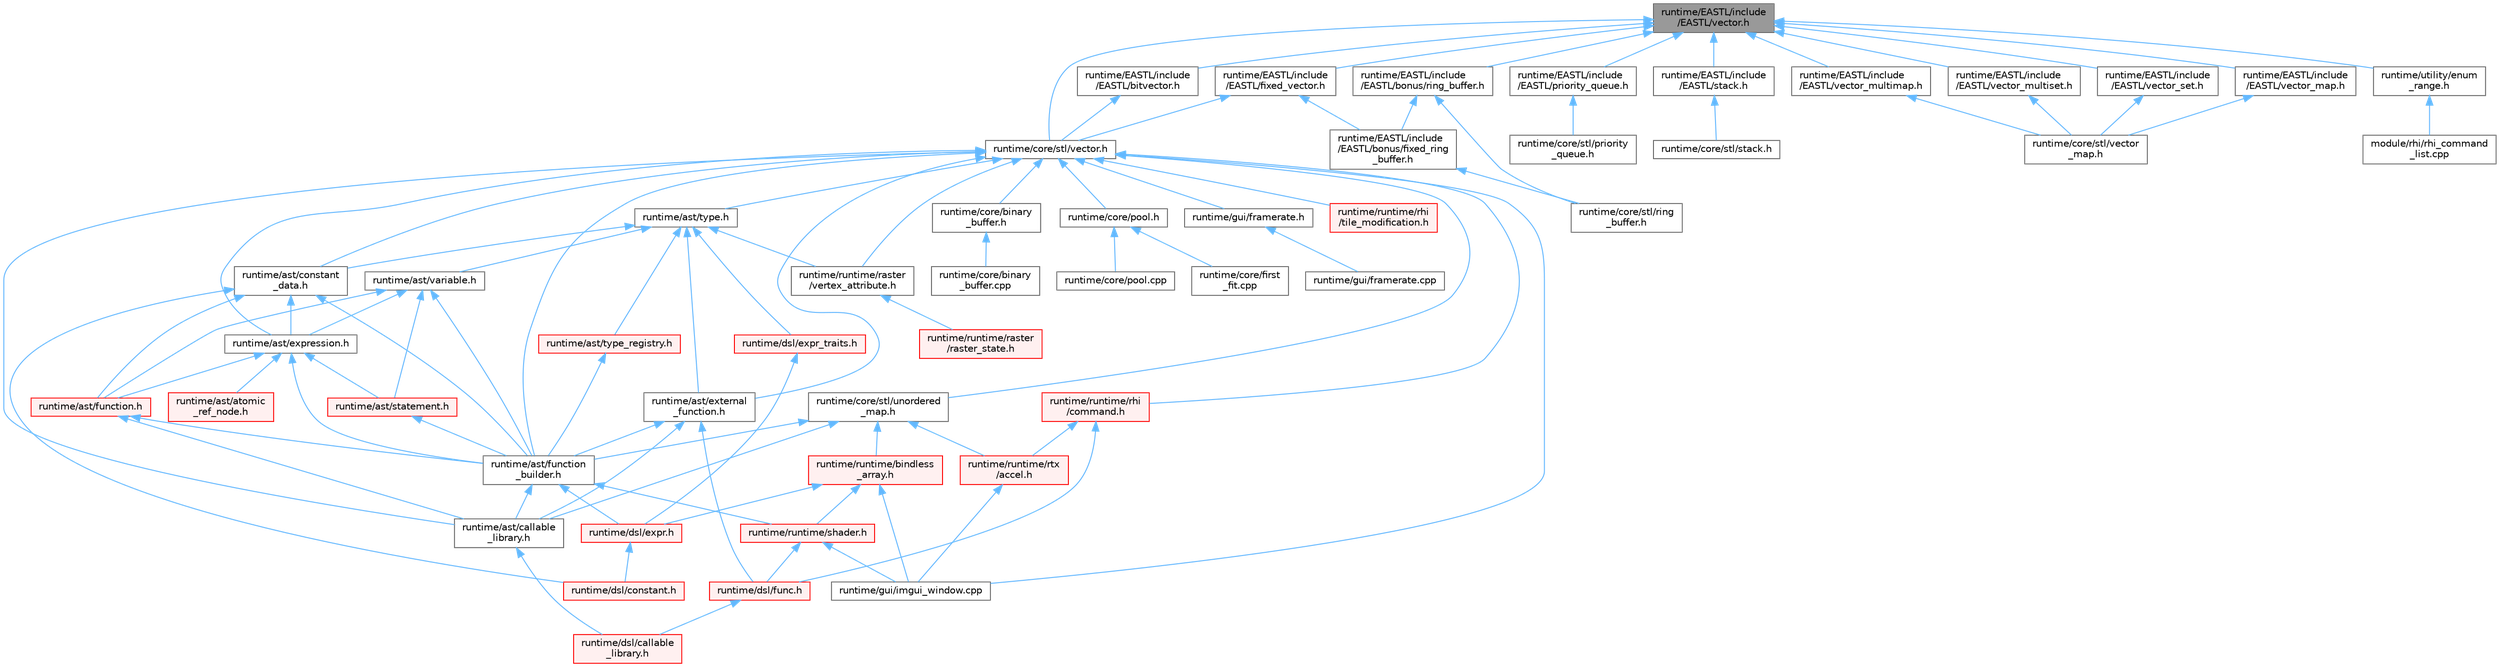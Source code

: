 digraph "runtime/EASTL/include/EASTL/vector.h"
{
 // LATEX_PDF_SIZE
  bgcolor="transparent";
  edge [fontname=Helvetica,fontsize=10,labelfontname=Helvetica,labelfontsize=10];
  node [fontname=Helvetica,fontsize=10,shape=box,height=0.2,width=0.4];
  Node1 [id="Node000001",label="runtime/EASTL/include\l/EASTL/vector.h",height=0.2,width=0.4,color="gray40", fillcolor="grey60", style="filled", fontcolor="black",tooltip=" "];
  Node1 -> Node2 [id="edge1_Node000001_Node000002",dir="back",color="steelblue1",style="solid",tooltip=" "];
  Node2 [id="Node000002",label="runtime/EASTL/include\l/EASTL/bitvector.h",height=0.2,width=0.4,color="grey40", fillcolor="white", style="filled",URL="$bitvector_8h.html",tooltip=" "];
  Node2 -> Node3 [id="edge2_Node000002_Node000003",dir="back",color="steelblue1",style="solid",tooltip=" "];
  Node3 [id="Node000003",label="runtime/core/stl/vector.h",height=0.2,width=0.4,color="grey40", fillcolor="white", style="filled",URL="$runtime_2core_2stl_2vector_8h.html",tooltip=" "];
  Node3 -> Node4 [id="edge3_Node000003_Node000004",dir="back",color="steelblue1",style="solid",tooltip=" "];
  Node4 [id="Node000004",label="runtime/ast/callable\l_library.h",height=0.2,width=0.4,color="grey40", fillcolor="white", style="filled",URL="$ast_2callable__library_8h.html",tooltip=" "];
  Node4 -> Node5 [id="edge4_Node000004_Node000005",dir="back",color="steelblue1",style="solid",tooltip=" "];
  Node5 [id="Node000005",label="runtime/dsl/callable\l_library.h",height=0.2,width=0.4,color="red", fillcolor="#FFF0F0", style="filled",URL="$dsl_2callable__library_8h.html",tooltip=" "];
  Node3 -> Node9 [id="edge5_Node000003_Node000009",dir="back",color="steelblue1",style="solid",tooltip=" "];
  Node9 [id="Node000009",label="runtime/ast/constant\l_data.h",height=0.2,width=0.4,color="grey40", fillcolor="white", style="filled",URL="$constant__data_8h.html",tooltip=" "];
  Node9 -> Node10 [id="edge6_Node000009_Node000010",dir="back",color="steelblue1",style="solid",tooltip=" "];
  Node10 [id="Node000010",label="runtime/ast/expression.h",height=0.2,width=0.4,color="grey40", fillcolor="white", style="filled",URL="$expression_8h.html",tooltip=" "];
  Node10 -> Node11 [id="edge7_Node000010_Node000011",dir="back",color="steelblue1",style="solid",tooltip=" "];
  Node11 [id="Node000011",label="runtime/ast/atomic\l_ref_node.h",height=0.2,width=0.4,color="red", fillcolor="#FFF0F0", style="filled",URL="$atomic__ref__node_8h.html",tooltip=" "];
  Node10 -> Node27 [id="edge8_Node000010_Node000027",dir="back",color="steelblue1",style="solid",tooltip=" "];
  Node27 [id="Node000027",label="runtime/ast/function.h",height=0.2,width=0.4,color="red", fillcolor="#FFF0F0", style="filled",URL="$ast_2function_8h.html",tooltip=" "];
  Node27 -> Node4 [id="edge9_Node000027_Node000004",dir="back",color="steelblue1",style="solid",tooltip=" "];
  Node27 -> Node28 [id="edge10_Node000027_Node000028",dir="back",color="steelblue1",style="solid",tooltip=" "];
  Node28 [id="Node000028",label="runtime/ast/function\l_builder.h",height=0.2,width=0.4,color="grey40", fillcolor="white", style="filled",URL="$function__builder_8h.html",tooltip=" "];
  Node28 -> Node4 [id="edge11_Node000028_Node000004",dir="back",color="steelblue1",style="solid",tooltip=" "];
  Node28 -> Node29 [id="edge12_Node000028_Node000029",dir="back",color="steelblue1",style="solid",tooltip=" "];
  Node29 [id="Node000029",label="runtime/dsl/expr.h",height=0.2,width=0.4,color="red", fillcolor="#FFF0F0", style="filled",URL="$expr_8h.html",tooltip=" "];
  Node29 -> Node30 [id="edge13_Node000029_Node000030",dir="back",color="steelblue1",style="solid",tooltip=" "];
  Node30 [id="Node000030",label="runtime/dsl/constant.h",height=0.2,width=0.4,color="red", fillcolor="#FFF0F0", style="filled",URL="$constant_8h.html",tooltip=" "];
  Node28 -> Node39 [id="edge14_Node000028_Node000039",dir="back",color="steelblue1",style="solid",tooltip=" "];
  Node39 [id="Node000039",label="runtime/runtime/shader.h",height=0.2,width=0.4,color="red", fillcolor="#FFF0F0", style="filled",URL="$shader_8h.html",tooltip=" "];
  Node39 -> Node14 [id="edge15_Node000039_Node000014",dir="back",color="steelblue1",style="solid",tooltip=" "];
  Node14 [id="Node000014",label="runtime/dsl/func.h",height=0.2,width=0.4,color="red", fillcolor="#FFF0F0", style="filled",URL="$func_8h.html",tooltip=" "];
  Node14 -> Node5 [id="edge16_Node000014_Node000005",dir="back",color="steelblue1",style="solid",tooltip=" "];
  Node39 -> Node8 [id="edge17_Node000039_Node000008",dir="back",color="steelblue1",style="solid",tooltip=" "];
  Node8 [id="Node000008",label="runtime/gui/imgui_window.cpp",height=0.2,width=0.4,color="grey40", fillcolor="white", style="filled",URL="$imgui__window_8cpp.html",tooltip=" "];
  Node10 -> Node28 [id="edge18_Node000010_Node000028",dir="back",color="steelblue1",style="solid",tooltip=" "];
  Node10 -> Node55 [id="edge19_Node000010_Node000055",dir="back",color="steelblue1",style="solid",tooltip=" "];
  Node55 [id="Node000055",label="runtime/ast/statement.h",height=0.2,width=0.4,color="red", fillcolor="#FFF0F0", style="filled",URL="$statement_8h.html",tooltip=" "];
  Node55 -> Node28 [id="edge20_Node000055_Node000028",dir="back",color="steelblue1",style="solid",tooltip=" "];
  Node9 -> Node27 [id="edge21_Node000009_Node000027",dir="back",color="steelblue1",style="solid",tooltip=" "];
  Node9 -> Node28 [id="edge22_Node000009_Node000028",dir="back",color="steelblue1",style="solid",tooltip=" "];
  Node9 -> Node30 [id="edge23_Node000009_Node000030",dir="back",color="steelblue1",style="solid",tooltip=" "];
  Node3 -> Node10 [id="edge24_Node000003_Node000010",dir="back",color="steelblue1",style="solid",tooltip=" "];
  Node3 -> Node56 [id="edge25_Node000003_Node000056",dir="back",color="steelblue1",style="solid",tooltip=" "];
  Node56 [id="Node000056",label="runtime/ast/external\l_function.h",height=0.2,width=0.4,color="grey40", fillcolor="white", style="filled",URL="$external__function_8h.html",tooltip=" "];
  Node56 -> Node4 [id="edge26_Node000056_Node000004",dir="back",color="steelblue1",style="solid",tooltip=" "];
  Node56 -> Node28 [id="edge27_Node000056_Node000028",dir="back",color="steelblue1",style="solid",tooltip=" "];
  Node56 -> Node14 [id="edge28_Node000056_Node000014",dir="back",color="steelblue1",style="solid",tooltip=" "];
  Node3 -> Node28 [id="edge29_Node000003_Node000028",dir="back",color="steelblue1",style="solid",tooltip=" "];
  Node3 -> Node57 [id="edge30_Node000003_Node000057",dir="back",color="steelblue1",style="solid",tooltip=" "];
  Node57 [id="Node000057",label="runtime/ast/type.h",height=0.2,width=0.4,color="grey40", fillcolor="white", style="filled",URL="$type_8h.html",tooltip=" "];
  Node57 -> Node9 [id="edge31_Node000057_Node000009",dir="back",color="steelblue1",style="solid",tooltip=" "];
  Node57 -> Node56 [id="edge32_Node000057_Node000056",dir="back",color="steelblue1",style="solid",tooltip=" "];
  Node57 -> Node58 [id="edge33_Node000057_Node000058",dir="back",color="steelblue1",style="solid",tooltip=" "];
  Node58 [id="Node000058",label="runtime/ast/type_registry.h",height=0.2,width=0.4,color="red", fillcolor="#FFF0F0", style="filled",URL="$type__registry_8h.html",tooltip=" "];
  Node58 -> Node28 [id="edge34_Node000058_Node000028",dir="back",color="steelblue1",style="solid",tooltip=" "];
  Node57 -> Node59 [id="edge35_Node000057_Node000059",dir="back",color="steelblue1",style="solid",tooltip=" "];
  Node59 [id="Node000059",label="runtime/ast/variable.h",height=0.2,width=0.4,color="grey40", fillcolor="white", style="filled",URL="$variable_8h.html",tooltip=" "];
  Node59 -> Node10 [id="edge36_Node000059_Node000010",dir="back",color="steelblue1",style="solid",tooltip=" "];
  Node59 -> Node27 [id="edge37_Node000059_Node000027",dir="back",color="steelblue1",style="solid",tooltip=" "];
  Node59 -> Node28 [id="edge38_Node000059_Node000028",dir="back",color="steelblue1",style="solid",tooltip=" "];
  Node59 -> Node55 [id="edge39_Node000059_Node000055",dir="back",color="steelblue1",style="solid",tooltip=" "];
  Node57 -> Node43 [id="edge40_Node000057_Node000043",dir="back",color="steelblue1",style="solid",tooltip=" "];
  Node43 [id="Node000043",label="runtime/dsl/expr_traits.h",height=0.2,width=0.4,color="red", fillcolor="#FFF0F0", style="filled",URL="$expr__traits_8h.html",tooltip=" "];
  Node43 -> Node29 [id="edge41_Node000043_Node000029",dir="back",color="steelblue1",style="solid",tooltip=" "];
  Node57 -> Node60 [id="edge42_Node000057_Node000060",dir="back",color="steelblue1",style="solid",tooltip=" "];
  Node60 [id="Node000060",label="runtime/runtime/raster\l/vertex_attribute.h",height=0.2,width=0.4,color="grey40", fillcolor="white", style="filled",URL="$vertex__attribute_8h.html",tooltip=" "];
  Node60 -> Node61 [id="edge43_Node000060_Node000061",dir="back",color="steelblue1",style="solid",tooltip=" "];
  Node61 [id="Node000061",label="runtime/runtime/raster\l/raster_state.h",height=0.2,width=0.4,color="red", fillcolor="#FFF0F0", style="filled",URL="$raster__state_8h.html",tooltip=" "];
  Node3 -> Node62 [id="edge44_Node000003_Node000062",dir="back",color="steelblue1",style="solid",tooltip=" "];
  Node62 [id="Node000062",label="runtime/core/binary\l_buffer.h",height=0.2,width=0.4,color="grey40", fillcolor="white", style="filled",URL="$binary__buffer_8h.html",tooltip=" "];
  Node62 -> Node63 [id="edge45_Node000062_Node000063",dir="back",color="steelblue1",style="solid",tooltip=" "];
  Node63 [id="Node000063",label="runtime/core/binary\l_buffer.cpp",height=0.2,width=0.4,color="grey40", fillcolor="white", style="filled",URL="$binary__buffer_8cpp.html",tooltip=" "];
  Node3 -> Node64 [id="edge46_Node000003_Node000064",dir="back",color="steelblue1",style="solid",tooltip=" "];
  Node64 [id="Node000064",label="runtime/core/pool.h",height=0.2,width=0.4,color="grey40", fillcolor="white", style="filled",URL="$runtime_2core_2pool_8h.html",tooltip=" "];
  Node64 -> Node65 [id="edge47_Node000064_Node000065",dir="back",color="steelblue1",style="solid",tooltip=" "];
  Node65 [id="Node000065",label="runtime/core/first\l_fit.cpp",height=0.2,width=0.4,color="grey40", fillcolor="white", style="filled",URL="$first__fit_8cpp.html",tooltip=" "];
  Node64 -> Node66 [id="edge48_Node000064_Node000066",dir="back",color="steelblue1",style="solid",tooltip=" "];
  Node66 [id="Node000066",label="runtime/core/pool.cpp",height=0.2,width=0.4,color="grey40", fillcolor="white", style="filled",URL="$pool_8cpp.html",tooltip=" "];
  Node3 -> Node67 [id="edge49_Node000003_Node000067",dir="back",color="steelblue1",style="solid",tooltip=" "];
  Node67 [id="Node000067",label="runtime/core/stl/unordered\l_map.h",height=0.2,width=0.4,color="grey40", fillcolor="white", style="filled",URL="$core_2stl_2unordered__map_8h.html",tooltip=" "];
  Node67 -> Node4 [id="edge50_Node000067_Node000004",dir="back",color="steelblue1",style="solid",tooltip=" "];
  Node67 -> Node28 [id="edge51_Node000067_Node000028",dir="back",color="steelblue1",style="solid",tooltip=" "];
  Node67 -> Node44 [id="edge52_Node000067_Node000044",dir="back",color="steelblue1",style="solid",tooltip=" "];
  Node44 [id="Node000044",label="runtime/runtime/bindless\l_array.h",height=0.2,width=0.4,color="red", fillcolor="#FFF0F0", style="filled",URL="$bindless__array_8h.html",tooltip=" "];
  Node44 -> Node29 [id="edge53_Node000044_Node000029",dir="back",color="steelblue1",style="solid",tooltip=" "];
  Node44 -> Node8 [id="edge54_Node000044_Node000008",dir="back",color="steelblue1",style="solid",tooltip=" "];
  Node44 -> Node39 [id="edge55_Node000044_Node000039",dir="back",color="steelblue1",style="solid",tooltip=" "];
  Node67 -> Node68 [id="edge56_Node000067_Node000068",dir="back",color="steelblue1",style="solid",tooltip=" "];
  Node68 [id="Node000068",label="runtime/runtime/rtx\l/accel.h",height=0.2,width=0.4,color="red", fillcolor="#FFF0F0", style="filled",URL="$runtime_2rtx_2accel_8h.html",tooltip=" "];
  Node68 -> Node8 [id="edge57_Node000068_Node000008",dir="back",color="steelblue1",style="solid",tooltip=" "];
  Node3 -> Node69 [id="edge58_Node000003_Node000069",dir="back",color="steelblue1",style="solid",tooltip=" "];
  Node69 [id="Node000069",label="runtime/gui/framerate.h",height=0.2,width=0.4,color="grey40", fillcolor="white", style="filled",URL="$framerate_8h.html",tooltip=" "];
  Node69 -> Node70 [id="edge59_Node000069_Node000070",dir="back",color="steelblue1",style="solid",tooltip=" "];
  Node70 [id="Node000070",label="runtime/gui/framerate.cpp",height=0.2,width=0.4,color="grey40", fillcolor="white", style="filled",URL="$framerate_8cpp.html",tooltip=" "];
  Node3 -> Node8 [id="edge60_Node000003_Node000008",dir="back",color="steelblue1",style="solid",tooltip=" "];
  Node3 -> Node60 [id="edge61_Node000003_Node000060",dir="back",color="steelblue1",style="solid",tooltip=" "];
  Node3 -> Node71 [id="edge62_Node000003_Node000071",dir="back",color="steelblue1",style="solid",tooltip=" "];
  Node71 [id="Node000071",label="runtime/runtime/rhi\l/command.h",height=0.2,width=0.4,color="red", fillcolor="#FFF0F0", style="filled",URL="$command_8h.html",tooltip=" "];
  Node71 -> Node14 [id="edge63_Node000071_Node000014",dir="back",color="steelblue1",style="solid",tooltip=" "];
  Node71 -> Node68 [id="edge64_Node000071_Node000068",dir="back",color="steelblue1",style="solid",tooltip=" "];
  Node3 -> Node76 [id="edge65_Node000003_Node000076",dir="back",color="steelblue1",style="solid",tooltip=" "];
  Node76 [id="Node000076",label="runtime/runtime/rhi\l/tile_modification.h",height=0.2,width=0.4,color="red", fillcolor="#FFF0F0", style="filled",URL="$tile__modification_8h.html",tooltip=" "];
  Node1 -> Node77 [id="edge66_Node000001_Node000077",dir="back",color="steelblue1",style="solid",tooltip=" "];
  Node77 [id="Node000077",label="runtime/EASTL/include\l/EASTL/bonus/ring_buffer.h",height=0.2,width=0.4,color="grey40", fillcolor="white", style="filled",URL="$_e_a_s_t_l_2include_2_e_a_s_t_l_2bonus_2ring__buffer_8h.html",tooltip=" "];
  Node77 -> Node78 [id="edge67_Node000077_Node000078",dir="back",color="steelblue1",style="solid",tooltip=" "];
  Node78 [id="Node000078",label="runtime/EASTL/include\l/EASTL/bonus/fixed_ring\l_buffer.h",height=0.2,width=0.4,color="grey40", fillcolor="white", style="filled",URL="$fixed__ring__buffer_8h.html",tooltip=" "];
  Node78 -> Node79 [id="edge68_Node000078_Node000079",dir="back",color="steelblue1",style="solid",tooltip=" "];
  Node79 [id="Node000079",label="runtime/core/stl/ring\l_buffer.h",height=0.2,width=0.4,color="grey40", fillcolor="white", style="filled",URL="$core_2stl_2ring__buffer_8h.html",tooltip=" "];
  Node77 -> Node79 [id="edge69_Node000077_Node000079",dir="back",color="steelblue1",style="solid",tooltip=" "];
  Node1 -> Node80 [id="edge70_Node000001_Node000080",dir="back",color="steelblue1",style="solid",tooltip=" "];
  Node80 [id="Node000080",label="runtime/EASTL/include\l/EASTL/fixed_vector.h",height=0.2,width=0.4,color="grey40", fillcolor="white", style="filled",URL="$fixed__vector_8h.html",tooltip=" "];
  Node80 -> Node78 [id="edge71_Node000080_Node000078",dir="back",color="steelblue1",style="solid",tooltip=" "];
  Node80 -> Node3 [id="edge72_Node000080_Node000003",dir="back",color="steelblue1",style="solid",tooltip=" "];
  Node1 -> Node81 [id="edge73_Node000001_Node000081",dir="back",color="steelblue1",style="solid",tooltip=" "];
  Node81 [id="Node000081",label="runtime/EASTL/include\l/EASTL/priority_queue.h",height=0.2,width=0.4,color="grey40", fillcolor="white", style="filled",URL="$_e_a_s_t_l_2include_2_e_a_s_t_l_2priority__queue_8h.html",tooltip=" "];
  Node81 -> Node82 [id="edge74_Node000081_Node000082",dir="back",color="steelblue1",style="solid",tooltip=" "];
  Node82 [id="Node000082",label="runtime/core/stl/priority\l_queue.h",height=0.2,width=0.4,color="grey40", fillcolor="white", style="filled",URL="$core_2stl_2priority__queue_8h.html",tooltip=" "];
  Node1 -> Node83 [id="edge75_Node000001_Node000083",dir="back",color="steelblue1",style="solid",tooltip=" "];
  Node83 [id="Node000083",label="runtime/EASTL/include\l/EASTL/stack.h",height=0.2,width=0.4,color="grey40", fillcolor="white", style="filled",URL="$_e_a_s_t_l_2include_2_e_a_s_t_l_2stack_8h.html",tooltip=" "];
  Node83 -> Node84 [id="edge76_Node000083_Node000084",dir="back",color="steelblue1",style="solid",tooltip=" "];
  Node84 [id="Node000084",label="runtime/core/stl/stack.h",height=0.2,width=0.4,color="grey40", fillcolor="white", style="filled",URL="$core_2stl_2stack_8h.html",tooltip=" "];
  Node1 -> Node85 [id="edge77_Node000001_Node000085",dir="back",color="steelblue1",style="solid",tooltip=" "];
  Node85 [id="Node000085",label="runtime/EASTL/include\l/EASTL/vector_map.h",height=0.2,width=0.4,color="grey40", fillcolor="white", style="filled",URL="$_e_a_s_t_l_2include_2_e_a_s_t_l_2vector__map_8h.html",tooltip=" "];
  Node85 -> Node86 [id="edge78_Node000085_Node000086",dir="back",color="steelblue1",style="solid",tooltip=" "];
  Node86 [id="Node000086",label="runtime/core/stl/vector\l_map.h",height=0.2,width=0.4,color="grey40", fillcolor="white", style="filled",URL="$core_2stl_2vector__map_8h.html",tooltip=" "];
  Node1 -> Node87 [id="edge79_Node000001_Node000087",dir="back",color="steelblue1",style="solid",tooltip=" "];
  Node87 [id="Node000087",label="runtime/EASTL/include\l/EASTL/vector_multimap.h",height=0.2,width=0.4,color="grey40", fillcolor="white", style="filled",URL="$vector__multimap_8h.html",tooltip=" "];
  Node87 -> Node86 [id="edge80_Node000087_Node000086",dir="back",color="steelblue1",style="solid",tooltip=" "];
  Node1 -> Node88 [id="edge81_Node000001_Node000088",dir="back",color="steelblue1",style="solid",tooltip=" "];
  Node88 [id="Node000088",label="runtime/EASTL/include\l/EASTL/vector_multiset.h",height=0.2,width=0.4,color="grey40", fillcolor="white", style="filled",URL="$vector__multiset_8h.html",tooltip=" "];
  Node88 -> Node86 [id="edge82_Node000088_Node000086",dir="back",color="steelblue1",style="solid",tooltip=" "];
  Node1 -> Node89 [id="edge83_Node000001_Node000089",dir="back",color="steelblue1",style="solid",tooltip=" "];
  Node89 [id="Node000089",label="runtime/EASTL/include\l/EASTL/vector_set.h",height=0.2,width=0.4,color="grey40", fillcolor="white", style="filled",URL="$vector__set_8h.html",tooltip=" "];
  Node89 -> Node86 [id="edge84_Node000089_Node000086",dir="back",color="steelblue1",style="solid",tooltip=" "];
  Node1 -> Node3 [id="edge85_Node000001_Node000003",dir="back",color="steelblue1",style="solid",tooltip=" "];
  Node1 -> Node90 [id="edge86_Node000001_Node000090",dir="back",color="steelblue1",style="solid",tooltip=" "];
  Node90 [id="Node000090",label="runtime/utility/enum\l_range.h",height=0.2,width=0.4,color="grey40", fillcolor="white", style="filled",URL="$enum__range_8h.html",tooltip=" "];
  Node90 -> Node91 [id="edge87_Node000090_Node000091",dir="back",color="steelblue1",style="solid",tooltip=" "];
  Node91 [id="Node000091",label="module/rhi/rhi_command\l_list.cpp",height=0.2,width=0.4,color="grey40", fillcolor="white", style="filled",URL="$rhi__command__list_8cpp.html",tooltip=" "];
}
